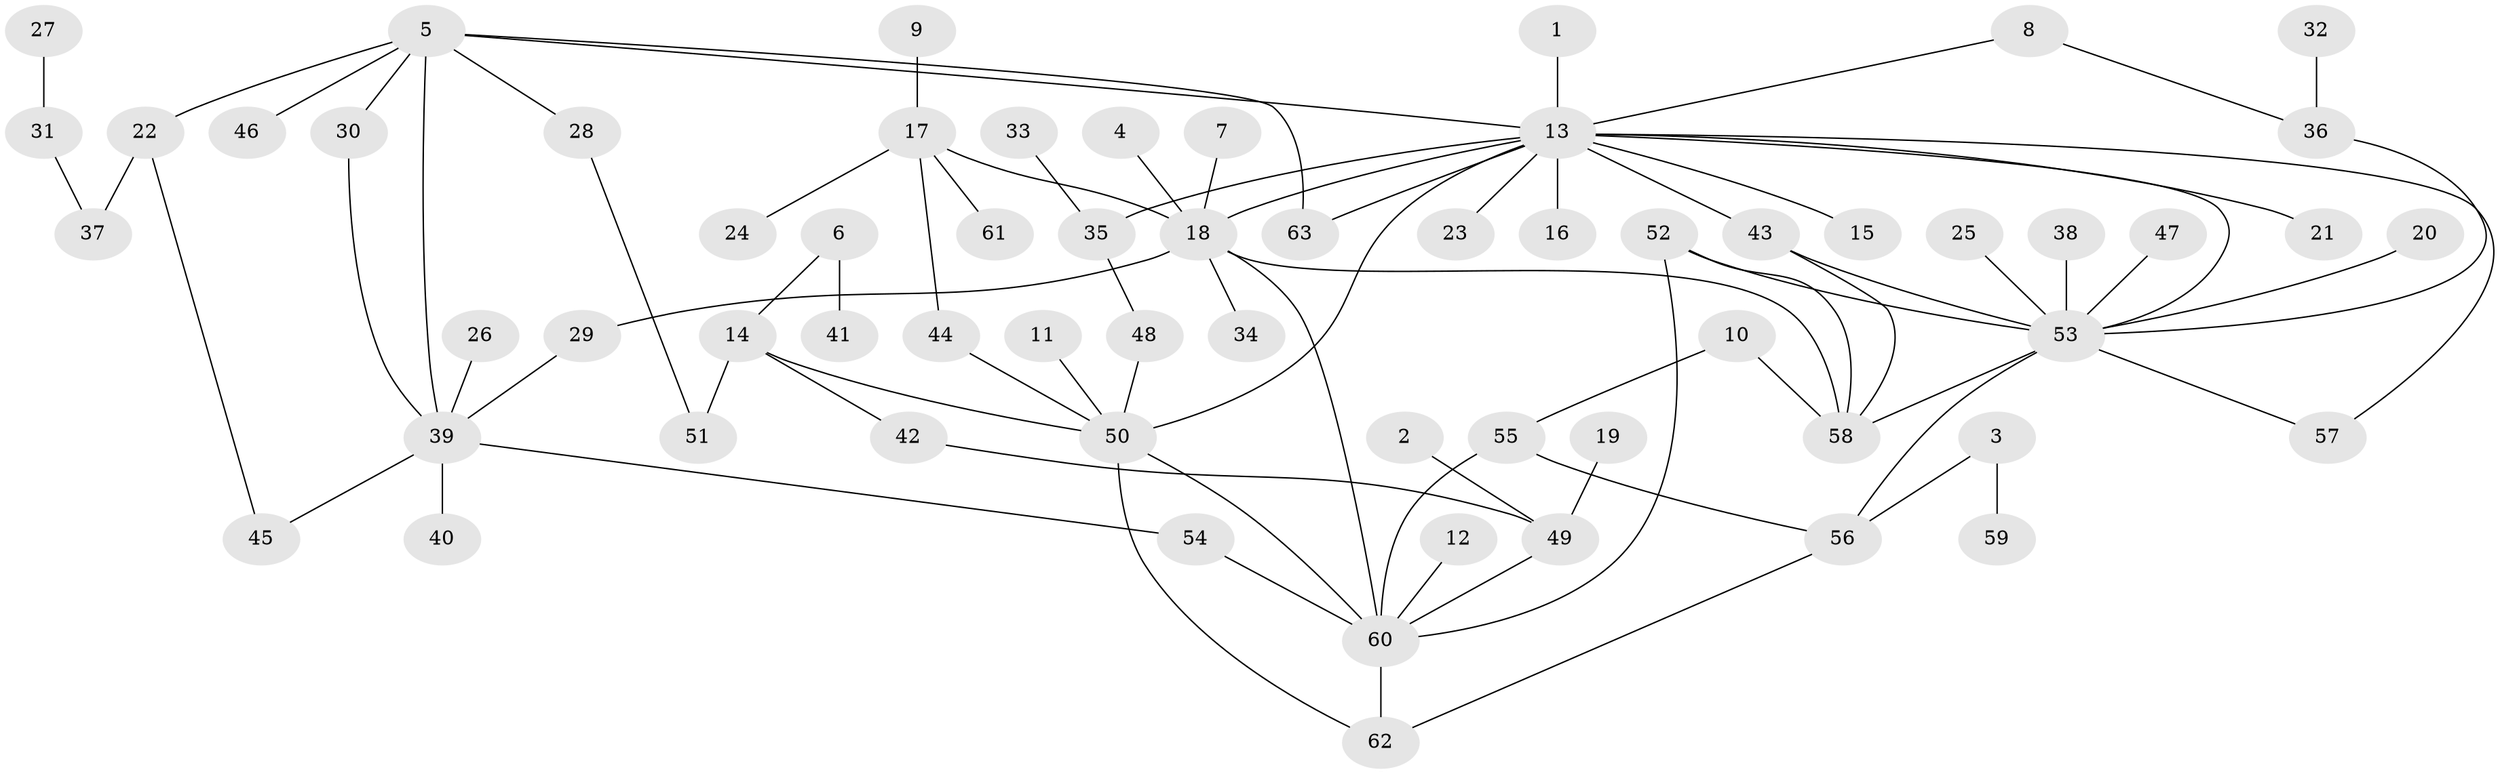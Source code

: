 // original degree distribution, {10: 0.015873015873015872, 9: 0.023809523809523808, 18: 0.007936507936507936, 14: 0.007936507936507936, 6: 0.031746031746031744, 1: 0.5476190476190477, 2: 0.23015873015873015, 3: 0.06349206349206349, 7: 0.007936507936507936, 4: 0.03968253968253968, 5: 0.023809523809523808}
// Generated by graph-tools (version 1.1) at 2025/36/03/04/25 23:36:40]
// undirected, 63 vertices, 83 edges
graph export_dot {
  node [color=gray90,style=filled];
  1;
  2;
  3;
  4;
  5;
  6;
  7;
  8;
  9;
  10;
  11;
  12;
  13;
  14;
  15;
  16;
  17;
  18;
  19;
  20;
  21;
  22;
  23;
  24;
  25;
  26;
  27;
  28;
  29;
  30;
  31;
  32;
  33;
  34;
  35;
  36;
  37;
  38;
  39;
  40;
  41;
  42;
  43;
  44;
  45;
  46;
  47;
  48;
  49;
  50;
  51;
  52;
  53;
  54;
  55;
  56;
  57;
  58;
  59;
  60;
  61;
  62;
  63;
  1 -- 13 [weight=1.0];
  2 -- 49 [weight=1.0];
  3 -- 56 [weight=1.0];
  3 -- 59 [weight=1.0];
  4 -- 18 [weight=1.0];
  5 -- 13 [weight=1.0];
  5 -- 22 [weight=1.0];
  5 -- 28 [weight=1.0];
  5 -- 30 [weight=1.0];
  5 -- 39 [weight=1.0];
  5 -- 46 [weight=1.0];
  5 -- 63 [weight=1.0];
  6 -- 14 [weight=1.0];
  6 -- 41 [weight=1.0];
  7 -- 18 [weight=1.0];
  8 -- 13 [weight=1.0];
  8 -- 36 [weight=1.0];
  9 -- 17 [weight=1.0];
  10 -- 55 [weight=1.0];
  10 -- 58 [weight=1.0];
  11 -- 50 [weight=1.0];
  12 -- 60 [weight=1.0];
  13 -- 15 [weight=1.0];
  13 -- 16 [weight=1.0];
  13 -- 18 [weight=1.0];
  13 -- 21 [weight=1.0];
  13 -- 23 [weight=1.0];
  13 -- 35 [weight=1.0];
  13 -- 43 [weight=1.0];
  13 -- 50 [weight=1.0];
  13 -- 53 [weight=1.0];
  13 -- 57 [weight=1.0];
  13 -- 63 [weight=1.0];
  14 -- 42 [weight=1.0];
  14 -- 50 [weight=1.0];
  14 -- 51 [weight=1.0];
  17 -- 18 [weight=1.0];
  17 -- 24 [weight=1.0];
  17 -- 44 [weight=1.0];
  17 -- 61 [weight=1.0];
  18 -- 29 [weight=1.0];
  18 -- 34 [weight=1.0];
  18 -- 58 [weight=1.0];
  18 -- 60 [weight=1.0];
  19 -- 49 [weight=1.0];
  20 -- 53 [weight=1.0];
  22 -- 37 [weight=1.0];
  22 -- 45 [weight=1.0];
  25 -- 53 [weight=1.0];
  26 -- 39 [weight=1.0];
  27 -- 31 [weight=1.0];
  28 -- 51 [weight=1.0];
  29 -- 39 [weight=1.0];
  30 -- 39 [weight=1.0];
  31 -- 37 [weight=1.0];
  32 -- 36 [weight=1.0];
  33 -- 35 [weight=1.0];
  35 -- 48 [weight=1.0];
  36 -- 53 [weight=1.0];
  38 -- 53 [weight=1.0];
  39 -- 40 [weight=1.0];
  39 -- 45 [weight=1.0];
  39 -- 54 [weight=1.0];
  42 -- 49 [weight=1.0];
  43 -- 53 [weight=1.0];
  43 -- 58 [weight=1.0];
  44 -- 50 [weight=1.0];
  47 -- 53 [weight=1.0];
  48 -- 50 [weight=1.0];
  49 -- 60 [weight=1.0];
  50 -- 60 [weight=1.0];
  50 -- 62 [weight=1.0];
  52 -- 53 [weight=1.0];
  52 -- 58 [weight=1.0];
  52 -- 60 [weight=1.0];
  53 -- 56 [weight=1.0];
  53 -- 57 [weight=1.0];
  53 -- 58 [weight=1.0];
  54 -- 60 [weight=1.0];
  55 -- 56 [weight=1.0];
  55 -- 60 [weight=1.0];
  56 -- 62 [weight=1.0];
  60 -- 62 [weight=1.0];
}
